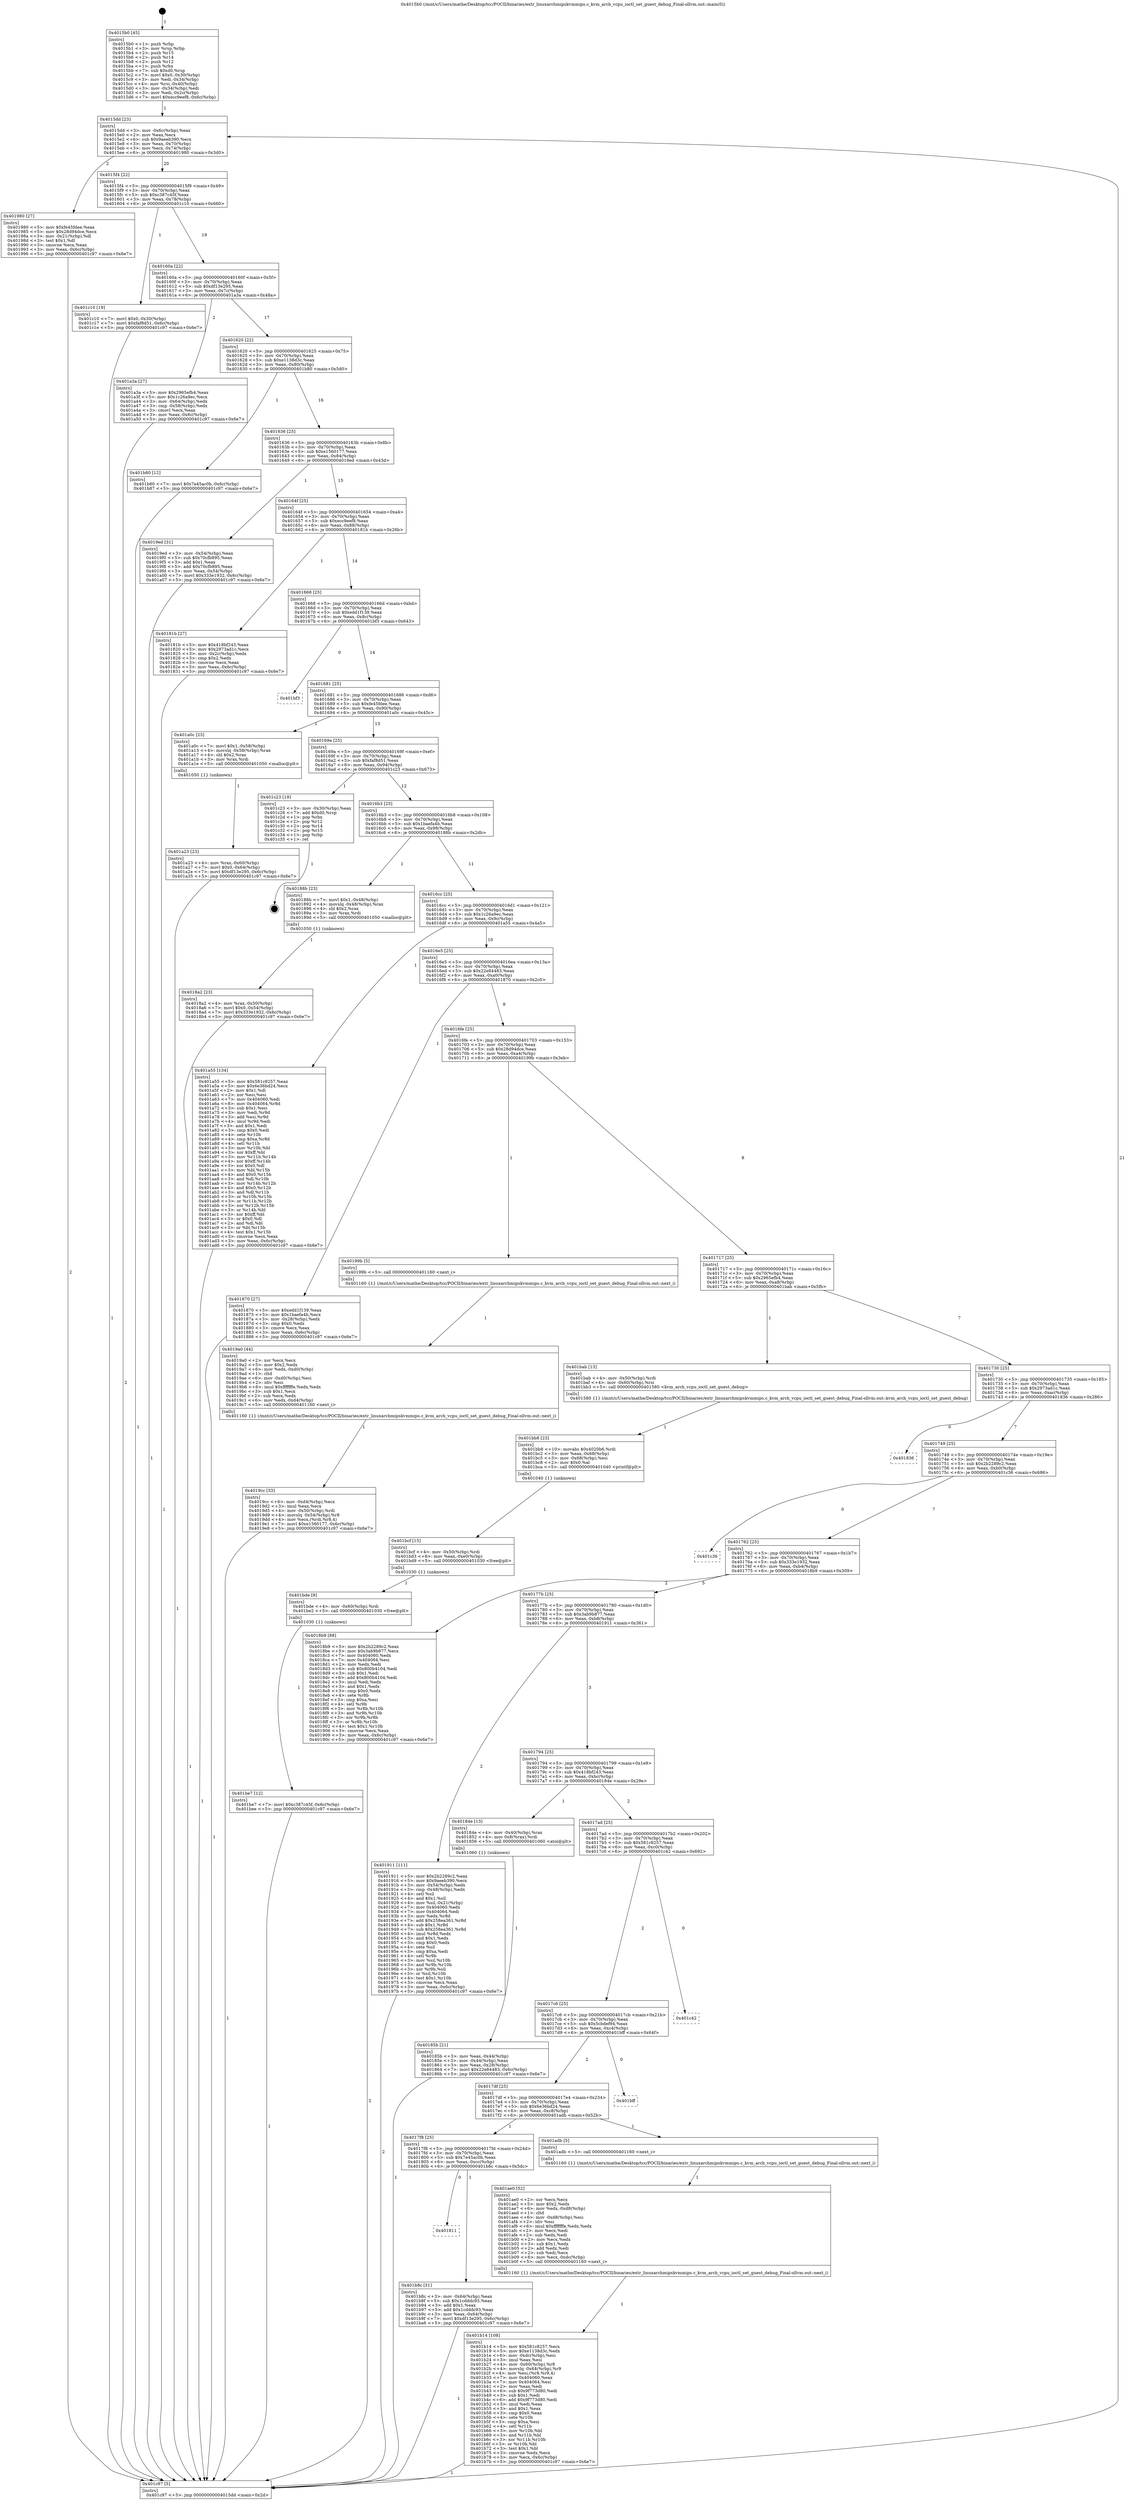 digraph "0x4015b0" {
  label = "0x4015b0 (/mnt/c/Users/mathe/Desktop/tcc/POCII/binaries/extr_linuxarchmipskvmmips.c_kvm_arch_vcpu_ioctl_set_guest_debug_Final-ollvm.out::main(0))"
  labelloc = "t"
  node[shape=record]

  Entry [label="",width=0.3,height=0.3,shape=circle,fillcolor=black,style=filled]
  "0x4015dd" [label="{
     0x4015dd [23]\l
     | [instrs]\l
     &nbsp;&nbsp;0x4015dd \<+3\>: mov -0x6c(%rbp),%eax\l
     &nbsp;&nbsp;0x4015e0 \<+2\>: mov %eax,%ecx\l
     &nbsp;&nbsp;0x4015e2 \<+6\>: sub $0x9aeeb390,%ecx\l
     &nbsp;&nbsp;0x4015e8 \<+3\>: mov %eax,-0x70(%rbp)\l
     &nbsp;&nbsp;0x4015eb \<+3\>: mov %ecx,-0x74(%rbp)\l
     &nbsp;&nbsp;0x4015ee \<+6\>: je 0000000000401980 \<main+0x3d0\>\l
  }"]
  "0x401980" [label="{
     0x401980 [27]\l
     | [instrs]\l
     &nbsp;&nbsp;0x401980 \<+5\>: mov $0xfe45fdee,%eax\l
     &nbsp;&nbsp;0x401985 \<+5\>: mov $0x28d94dce,%ecx\l
     &nbsp;&nbsp;0x40198a \<+3\>: mov -0x21(%rbp),%dl\l
     &nbsp;&nbsp;0x40198d \<+3\>: test $0x1,%dl\l
     &nbsp;&nbsp;0x401990 \<+3\>: cmovne %ecx,%eax\l
     &nbsp;&nbsp;0x401993 \<+3\>: mov %eax,-0x6c(%rbp)\l
     &nbsp;&nbsp;0x401996 \<+5\>: jmp 0000000000401c97 \<main+0x6e7\>\l
  }"]
  "0x4015f4" [label="{
     0x4015f4 [22]\l
     | [instrs]\l
     &nbsp;&nbsp;0x4015f4 \<+5\>: jmp 00000000004015f9 \<main+0x49\>\l
     &nbsp;&nbsp;0x4015f9 \<+3\>: mov -0x70(%rbp),%eax\l
     &nbsp;&nbsp;0x4015fc \<+5\>: sub $0xc387c45f,%eax\l
     &nbsp;&nbsp;0x401601 \<+3\>: mov %eax,-0x78(%rbp)\l
     &nbsp;&nbsp;0x401604 \<+6\>: je 0000000000401c10 \<main+0x660\>\l
  }"]
  Exit [label="",width=0.3,height=0.3,shape=circle,fillcolor=black,style=filled,peripheries=2]
  "0x401c10" [label="{
     0x401c10 [19]\l
     | [instrs]\l
     &nbsp;&nbsp;0x401c10 \<+7\>: movl $0x0,-0x30(%rbp)\l
     &nbsp;&nbsp;0x401c17 \<+7\>: movl $0xfaf8d51,-0x6c(%rbp)\l
     &nbsp;&nbsp;0x401c1e \<+5\>: jmp 0000000000401c97 \<main+0x6e7\>\l
  }"]
  "0x40160a" [label="{
     0x40160a [22]\l
     | [instrs]\l
     &nbsp;&nbsp;0x40160a \<+5\>: jmp 000000000040160f \<main+0x5f\>\l
     &nbsp;&nbsp;0x40160f \<+3\>: mov -0x70(%rbp),%eax\l
     &nbsp;&nbsp;0x401612 \<+5\>: sub $0xdf13e295,%eax\l
     &nbsp;&nbsp;0x401617 \<+3\>: mov %eax,-0x7c(%rbp)\l
     &nbsp;&nbsp;0x40161a \<+6\>: je 0000000000401a3a \<main+0x48a\>\l
  }"]
  "0x401be7" [label="{
     0x401be7 [12]\l
     | [instrs]\l
     &nbsp;&nbsp;0x401be7 \<+7\>: movl $0xc387c45f,-0x6c(%rbp)\l
     &nbsp;&nbsp;0x401bee \<+5\>: jmp 0000000000401c97 \<main+0x6e7\>\l
  }"]
  "0x401a3a" [label="{
     0x401a3a [27]\l
     | [instrs]\l
     &nbsp;&nbsp;0x401a3a \<+5\>: mov $0x2965efb4,%eax\l
     &nbsp;&nbsp;0x401a3f \<+5\>: mov $0x1c26a9ec,%ecx\l
     &nbsp;&nbsp;0x401a44 \<+3\>: mov -0x64(%rbp),%edx\l
     &nbsp;&nbsp;0x401a47 \<+3\>: cmp -0x58(%rbp),%edx\l
     &nbsp;&nbsp;0x401a4a \<+3\>: cmovl %ecx,%eax\l
     &nbsp;&nbsp;0x401a4d \<+3\>: mov %eax,-0x6c(%rbp)\l
     &nbsp;&nbsp;0x401a50 \<+5\>: jmp 0000000000401c97 \<main+0x6e7\>\l
  }"]
  "0x401620" [label="{
     0x401620 [22]\l
     | [instrs]\l
     &nbsp;&nbsp;0x401620 \<+5\>: jmp 0000000000401625 \<main+0x75\>\l
     &nbsp;&nbsp;0x401625 \<+3\>: mov -0x70(%rbp),%eax\l
     &nbsp;&nbsp;0x401628 \<+5\>: sub $0xe1138d3c,%eax\l
     &nbsp;&nbsp;0x40162d \<+3\>: mov %eax,-0x80(%rbp)\l
     &nbsp;&nbsp;0x401630 \<+6\>: je 0000000000401b80 \<main+0x5d0\>\l
  }"]
  "0x401bde" [label="{
     0x401bde [9]\l
     | [instrs]\l
     &nbsp;&nbsp;0x401bde \<+4\>: mov -0x60(%rbp),%rdi\l
     &nbsp;&nbsp;0x401be2 \<+5\>: call 0000000000401030 \<free@plt\>\l
     | [calls]\l
     &nbsp;&nbsp;0x401030 \{1\} (unknown)\l
  }"]
  "0x401b80" [label="{
     0x401b80 [12]\l
     | [instrs]\l
     &nbsp;&nbsp;0x401b80 \<+7\>: movl $0x7e45ac0b,-0x6c(%rbp)\l
     &nbsp;&nbsp;0x401b87 \<+5\>: jmp 0000000000401c97 \<main+0x6e7\>\l
  }"]
  "0x401636" [label="{
     0x401636 [25]\l
     | [instrs]\l
     &nbsp;&nbsp;0x401636 \<+5\>: jmp 000000000040163b \<main+0x8b\>\l
     &nbsp;&nbsp;0x40163b \<+3\>: mov -0x70(%rbp),%eax\l
     &nbsp;&nbsp;0x40163e \<+5\>: sub $0xe1560177,%eax\l
     &nbsp;&nbsp;0x401643 \<+6\>: mov %eax,-0x84(%rbp)\l
     &nbsp;&nbsp;0x401649 \<+6\>: je 00000000004019ed \<main+0x43d\>\l
  }"]
  "0x401bcf" [label="{
     0x401bcf [15]\l
     | [instrs]\l
     &nbsp;&nbsp;0x401bcf \<+4\>: mov -0x50(%rbp),%rdi\l
     &nbsp;&nbsp;0x401bd3 \<+6\>: mov %eax,-0xe0(%rbp)\l
     &nbsp;&nbsp;0x401bd9 \<+5\>: call 0000000000401030 \<free@plt\>\l
     | [calls]\l
     &nbsp;&nbsp;0x401030 \{1\} (unknown)\l
  }"]
  "0x4019ed" [label="{
     0x4019ed [31]\l
     | [instrs]\l
     &nbsp;&nbsp;0x4019ed \<+3\>: mov -0x54(%rbp),%eax\l
     &nbsp;&nbsp;0x4019f0 \<+5\>: sub $0x70cfb895,%eax\l
     &nbsp;&nbsp;0x4019f5 \<+3\>: add $0x1,%eax\l
     &nbsp;&nbsp;0x4019f8 \<+5\>: add $0x70cfb895,%eax\l
     &nbsp;&nbsp;0x4019fd \<+3\>: mov %eax,-0x54(%rbp)\l
     &nbsp;&nbsp;0x401a00 \<+7\>: movl $0x333e1932,-0x6c(%rbp)\l
     &nbsp;&nbsp;0x401a07 \<+5\>: jmp 0000000000401c97 \<main+0x6e7\>\l
  }"]
  "0x40164f" [label="{
     0x40164f [25]\l
     | [instrs]\l
     &nbsp;&nbsp;0x40164f \<+5\>: jmp 0000000000401654 \<main+0xa4\>\l
     &nbsp;&nbsp;0x401654 \<+3\>: mov -0x70(%rbp),%eax\l
     &nbsp;&nbsp;0x401657 \<+5\>: sub $0xecc9eef8,%eax\l
     &nbsp;&nbsp;0x40165c \<+6\>: mov %eax,-0x88(%rbp)\l
     &nbsp;&nbsp;0x401662 \<+6\>: je 000000000040181b \<main+0x26b\>\l
  }"]
  "0x401bb8" [label="{
     0x401bb8 [23]\l
     | [instrs]\l
     &nbsp;&nbsp;0x401bb8 \<+10\>: movabs $0x4020b6,%rdi\l
     &nbsp;&nbsp;0x401bc2 \<+3\>: mov %eax,-0x68(%rbp)\l
     &nbsp;&nbsp;0x401bc5 \<+3\>: mov -0x68(%rbp),%esi\l
     &nbsp;&nbsp;0x401bc8 \<+2\>: mov $0x0,%al\l
     &nbsp;&nbsp;0x401bca \<+5\>: call 0000000000401040 \<printf@plt\>\l
     | [calls]\l
     &nbsp;&nbsp;0x401040 \{1\} (unknown)\l
  }"]
  "0x40181b" [label="{
     0x40181b [27]\l
     | [instrs]\l
     &nbsp;&nbsp;0x40181b \<+5\>: mov $0x418bf243,%eax\l
     &nbsp;&nbsp;0x401820 \<+5\>: mov $0x2973ad1c,%ecx\l
     &nbsp;&nbsp;0x401825 \<+3\>: mov -0x2c(%rbp),%edx\l
     &nbsp;&nbsp;0x401828 \<+3\>: cmp $0x2,%edx\l
     &nbsp;&nbsp;0x40182b \<+3\>: cmovne %ecx,%eax\l
     &nbsp;&nbsp;0x40182e \<+3\>: mov %eax,-0x6c(%rbp)\l
     &nbsp;&nbsp;0x401831 \<+5\>: jmp 0000000000401c97 \<main+0x6e7\>\l
  }"]
  "0x401668" [label="{
     0x401668 [25]\l
     | [instrs]\l
     &nbsp;&nbsp;0x401668 \<+5\>: jmp 000000000040166d \<main+0xbd\>\l
     &nbsp;&nbsp;0x40166d \<+3\>: mov -0x70(%rbp),%eax\l
     &nbsp;&nbsp;0x401670 \<+5\>: sub $0xedd1f139,%eax\l
     &nbsp;&nbsp;0x401675 \<+6\>: mov %eax,-0x8c(%rbp)\l
     &nbsp;&nbsp;0x40167b \<+6\>: je 0000000000401bf3 \<main+0x643\>\l
  }"]
  "0x401c97" [label="{
     0x401c97 [5]\l
     | [instrs]\l
     &nbsp;&nbsp;0x401c97 \<+5\>: jmp 00000000004015dd \<main+0x2d\>\l
  }"]
  "0x4015b0" [label="{
     0x4015b0 [45]\l
     | [instrs]\l
     &nbsp;&nbsp;0x4015b0 \<+1\>: push %rbp\l
     &nbsp;&nbsp;0x4015b1 \<+3\>: mov %rsp,%rbp\l
     &nbsp;&nbsp;0x4015b4 \<+2\>: push %r15\l
     &nbsp;&nbsp;0x4015b6 \<+2\>: push %r14\l
     &nbsp;&nbsp;0x4015b8 \<+2\>: push %r12\l
     &nbsp;&nbsp;0x4015ba \<+1\>: push %rbx\l
     &nbsp;&nbsp;0x4015bb \<+7\>: sub $0xd0,%rsp\l
     &nbsp;&nbsp;0x4015c2 \<+7\>: movl $0x0,-0x30(%rbp)\l
     &nbsp;&nbsp;0x4015c9 \<+3\>: mov %edi,-0x34(%rbp)\l
     &nbsp;&nbsp;0x4015cc \<+4\>: mov %rsi,-0x40(%rbp)\l
     &nbsp;&nbsp;0x4015d0 \<+3\>: mov -0x34(%rbp),%edi\l
     &nbsp;&nbsp;0x4015d3 \<+3\>: mov %edi,-0x2c(%rbp)\l
     &nbsp;&nbsp;0x4015d6 \<+7\>: movl $0xecc9eef8,-0x6c(%rbp)\l
  }"]
  "0x401811" [label="{
     0x401811\l
  }", style=dashed]
  "0x401bf3" [label="{
     0x401bf3\l
  }", style=dashed]
  "0x401681" [label="{
     0x401681 [25]\l
     | [instrs]\l
     &nbsp;&nbsp;0x401681 \<+5\>: jmp 0000000000401686 \<main+0xd6\>\l
     &nbsp;&nbsp;0x401686 \<+3\>: mov -0x70(%rbp),%eax\l
     &nbsp;&nbsp;0x401689 \<+5\>: sub $0xfe45fdee,%eax\l
     &nbsp;&nbsp;0x40168e \<+6\>: mov %eax,-0x90(%rbp)\l
     &nbsp;&nbsp;0x401694 \<+6\>: je 0000000000401a0c \<main+0x45c\>\l
  }"]
  "0x401b8c" [label="{
     0x401b8c [31]\l
     | [instrs]\l
     &nbsp;&nbsp;0x401b8c \<+3\>: mov -0x64(%rbp),%eax\l
     &nbsp;&nbsp;0x401b8f \<+5\>: sub $0x1cdddc93,%eax\l
     &nbsp;&nbsp;0x401b94 \<+3\>: add $0x1,%eax\l
     &nbsp;&nbsp;0x401b97 \<+5\>: add $0x1cdddc93,%eax\l
     &nbsp;&nbsp;0x401b9c \<+3\>: mov %eax,-0x64(%rbp)\l
     &nbsp;&nbsp;0x401b9f \<+7\>: movl $0xdf13e295,-0x6c(%rbp)\l
     &nbsp;&nbsp;0x401ba6 \<+5\>: jmp 0000000000401c97 \<main+0x6e7\>\l
  }"]
  "0x401a0c" [label="{
     0x401a0c [23]\l
     | [instrs]\l
     &nbsp;&nbsp;0x401a0c \<+7\>: movl $0x1,-0x58(%rbp)\l
     &nbsp;&nbsp;0x401a13 \<+4\>: movslq -0x58(%rbp),%rax\l
     &nbsp;&nbsp;0x401a17 \<+4\>: shl $0x2,%rax\l
     &nbsp;&nbsp;0x401a1b \<+3\>: mov %rax,%rdi\l
     &nbsp;&nbsp;0x401a1e \<+5\>: call 0000000000401050 \<malloc@plt\>\l
     | [calls]\l
     &nbsp;&nbsp;0x401050 \{1\} (unknown)\l
  }"]
  "0x40169a" [label="{
     0x40169a [25]\l
     | [instrs]\l
     &nbsp;&nbsp;0x40169a \<+5\>: jmp 000000000040169f \<main+0xef\>\l
     &nbsp;&nbsp;0x40169f \<+3\>: mov -0x70(%rbp),%eax\l
     &nbsp;&nbsp;0x4016a2 \<+5\>: sub $0xfaf8d51,%eax\l
     &nbsp;&nbsp;0x4016a7 \<+6\>: mov %eax,-0x94(%rbp)\l
     &nbsp;&nbsp;0x4016ad \<+6\>: je 0000000000401c23 \<main+0x673\>\l
  }"]
  "0x401b14" [label="{
     0x401b14 [108]\l
     | [instrs]\l
     &nbsp;&nbsp;0x401b14 \<+5\>: mov $0x581c8257,%ecx\l
     &nbsp;&nbsp;0x401b19 \<+5\>: mov $0xe1138d3c,%edx\l
     &nbsp;&nbsp;0x401b1e \<+6\>: mov -0xdc(%rbp),%esi\l
     &nbsp;&nbsp;0x401b24 \<+3\>: imul %eax,%esi\l
     &nbsp;&nbsp;0x401b27 \<+4\>: mov -0x60(%rbp),%r8\l
     &nbsp;&nbsp;0x401b2b \<+4\>: movslq -0x64(%rbp),%r9\l
     &nbsp;&nbsp;0x401b2f \<+4\>: mov %esi,(%r8,%r9,4)\l
     &nbsp;&nbsp;0x401b33 \<+7\>: mov 0x404060,%eax\l
     &nbsp;&nbsp;0x401b3a \<+7\>: mov 0x404064,%esi\l
     &nbsp;&nbsp;0x401b41 \<+2\>: mov %eax,%edi\l
     &nbsp;&nbsp;0x401b43 \<+6\>: sub $0x9f773d80,%edi\l
     &nbsp;&nbsp;0x401b49 \<+3\>: sub $0x1,%edi\l
     &nbsp;&nbsp;0x401b4c \<+6\>: add $0x9f773d80,%edi\l
     &nbsp;&nbsp;0x401b52 \<+3\>: imul %edi,%eax\l
     &nbsp;&nbsp;0x401b55 \<+3\>: and $0x1,%eax\l
     &nbsp;&nbsp;0x401b58 \<+3\>: cmp $0x0,%eax\l
     &nbsp;&nbsp;0x401b5b \<+4\>: sete %r10b\l
     &nbsp;&nbsp;0x401b5f \<+3\>: cmp $0xa,%esi\l
     &nbsp;&nbsp;0x401b62 \<+4\>: setl %r11b\l
     &nbsp;&nbsp;0x401b66 \<+3\>: mov %r10b,%bl\l
     &nbsp;&nbsp;0x401b69 \<+3\>: and %r11b,%bl\l
     &nbsp;&nbsp;0x401b6c \<+3\>: xor %r11b,%r10b\l
     &nbsp;&nbsp;0x401b6f \<+3\>: or %r10b,%bl\l
     &nbsp;&nbsp;0x401b72 \<+3\>: test $0x1,%bl\l
     &nbsp;&nbsp;0x401b75 \<+3\>: cmovne %edx,%ecx\l
     &nbsp;&nbsp;0x401b78 \<+3\>: mov %ecx,-0x6c(%rbp)\l
     &nbsp;&nbsp;0x401b7b \<+5\>: jmp 0000000000401c97 \<main+0x6e7\>\l
  }"]
  "0x401c23" [label="{
     0x401c23 [19]\l
     | [instrs]\l
     &nbsp;&nbsp;0x401c23 \<+3\>: mov -0x30(%rbp),%eax\l
     &nbsp;&nbsp;0x401c26 \<+7\>: add $0xd0,%rsp\l
     &nbsp;&nbsp;0x401c2d \<+1\>: pop %rbx\l
     &nbsp;&nbsp;0x401c2e \<+2\>: pop %r12\l
     &nbsp;&nbsp;0x401c30 \<+2\>: pop %r14\l
     &nbsp;&nbsp;0x401c32 \<+2\>: pop %r15\l
     &nbsp;&nbsp;0x401c34 \<+1\>: pop %rbp\l
     &nbsp;&nbsp;0x401c35 \<+1\>: ret\l
  }"]
  "0x4016b3" [label="{
     0x4016b3 [25]\l
     | [instrs]\l
     &nbsp;&nbsp;0x4016b3 \<+5\>: jmp 00000000004016b8 \<main+0x108\>\l
     &nbsp;&nbsp;0x4016b8 \<+3\>: mov -0x70(%rbp),%eax\l
     &nbsp;&nbsp;0x4016bb \<+5\>: sub $0x1baefa4b,%eax\l
     &nbsp;&nbsp;0x4016c0 \<+6\>: mov %eax,-0x98(%rbp)\l
     &nbsp;&nbsp;0x4016c6 \<+6\>: je 000000000040188b \<main+0x2db\>\l
  }"]
  "0x401ae0" [label="{
     0x401ae0 [52]\l
     | [instrs]\l
     &nbsp;&nbsp;0x401ae0 \<+2\>: xor %ecx,%ecx\l
     &nbsp;&nbsp;0x401ae2 \<+5\>: mov $0x2,%edx\l
     &nbsp;&nbsp;0x401ae7 \<+6\>: mov %edx,-0xd8(%rbp)\l
     &nbsp;&nbsp;0x401aed \<+1\>: cltd\l
     &nbsp;&nbsp;0x401aee \<+6\>: mov -0xd8(%rbp),%esi\l
     &nbsp;&nbsp;0x401af4 \<+2\>: idiv %esi\l
     &nbsp;&nbsp;0x401af6 \<+6\>: imul $0xfffffffe,%edx,%edx\l
     &nbsp;&nbsp;0x401afc \<+2\>: mov %ecx,%edi\l
     &nbsp;&nbsp;0x401afe \<+2\>: sub %edx,%edi\l
     &nbsp;&nbsp;0x401b00 \<+2\>: mov %ecx,%edx\l
     &nbsp;&nbsp;0x401b02 \<+3\>: sub $0x1,%edx\l
     &nbsp;&nbsp;0x401b05 \<+2\>: add %edx,%edi\l
     &nbsp;&nbsp;0x401b07 \<+2\>: sub %edi,%ecx\l
     &nbsp;&nbsp;0x401b09 \<+6\>: mov %ecx,-0xdc(%rbp)\l
     &nbsp;&nbsp;0x401b0f \<+5\>: call 0000000000401160 \<next_i\>\l
     | [calls]\l
     &nbsp;&nbsp;0x401160 \{1\} (/mnt/c/Users/mathe/Desktop/tcc/POCII/binaries/extr_linuxarchmipskvmmips.c_kvm_arch_vcpu_ioctl_set_guest_debug_Final-ollvm.out::next_i)\l
  }"]
  "0x40188b" [label="{
     0x40188b [23]\l
     | [instrs]\l
     &nbsp;&nbsp;0x40188b \<+7\>: movl $0x1,-0x48(%rbp)\l
     &nbsp;&nbsp;0x401892 \<+4\>: movslq -0x48(%rbp),%rax\l
     &nbsp;&nbsp;0x401896 \<+4\>: shl $0x2,%rax\l
     &nbsp;&nbsp;0x40189a \<+3\>: mov %rax,%rdi\l
     &nbsp;&nbsp;0x40189d \<+5\>: call 0000000000401050 \<malloc@plt\>\l
     | [calls]\l
     &nbsp;&nbsp;0x401050 \{1\} (unknown)\l
  }"]
  "0x4016cc" [label="{
     0x4016cc [25]\l
     | [instrs]\l
     &nbsp;&nbsp;0x4016cc \<+5\>: jmp 00000000004016d1 \<main+0x121\>\l
     &nbsp;&nbsp;0x4016d1 \<+3\>: mov -0x70(%rbp),%eax\l
     &nbsp;&nbsp;0x4016d4 \<+5\>: sub $0x1c26a9ec,%eax\l
     &nbsp;&nbsp;0x4016d9 \<+6\>: mov %eax,-0x9c(%rbp)\l
     &nbsp;&nbsp;0x4016df \<+6\>: je 0000000000401a55 \<main+0x4a5\>\l
  }"]
  "0x4017f8" [label="{
     0x4017f8 [25]\l
     | [instrs]\l
     &nbsp;&nbsp;0x4017f8 \<+5\>: jmp 00000000004017fd \<main+0x24d\>\l
     &nbsp;&nbsp;0x4017fd \<+3\>: mov -0x70(%rbp),%eax\l
     &nbsp;&nbsp;0x401800 \<+5\>: sub $0x7e45ac0b,%eax\l
     &nbsp;&nbsp;0x401805 \<+6\>: mov %eax,-0xcc(%rbp)\l
     &nbsp;&nbsp;0x40180b \<+6\>: je 0000000000401b8c \<main+0x5dc\>\l
  }"]
  "0x401a55" [label="{
     0x401a55 [134]\l
     | [instrs]\l
     &nbsp;&nbsp;0x401a55 \<+5\>: mov $0x581c8257,%eax\l
     &nbsp;&nbsp;0x401a5a \<+5\>: mov $0x6e36bd24,%ecx\l
     &nbsp;&nbsp;0x401a5f \<+2\>: mov $0x1,%dl\l
     &nbsp;&nbsp;0x401a61 \<+2\>: xor %esi,%esi\l
     &nbsp;&nbsp;0x401a63 \<+7\>: mov 0x404060,%edi\l
     &nbsp;&nbsp;0x401a6a \<+8\>: mov 0x404064,%r8d\l
     &nbsp;&nbsp;0x401a72 \<+3\>: sub $0x1,%esi\l
     &nbsp;&nbsp;0x401a75 \<+3\>: mov %edi,%r9d\l
     &nbsp;&nbsp;0x401a78 \<+3\>: add %esi,%r9d\l
     &nbsp;&nbsp;0x401a7b \<+4\>: imul %r9d,%edi\l
     &nbsp;&nbsp;0x401a7f \<+3\>: and $0x1,%edi\l
     &nbsp;&nbsp;0x401a82 \<+3\>: cmp $0x0,%edi\l
     &nbsp;&nbsp;0x401a85 \<+4\>: sete %r10b\l
     &nbsp;&nbsp;0x401a89 \<+4\>: cmp $0xa,%r8d\l
     &nbsp;&nbsp;0x401a8d \<+4\>: setl %r11b\l
     &nbsp;&nbsp;0x401a91 \<+3\>: mov %r10b,%bl\l
     &nbsp;&nbsp;0x401a94 \<+3\>: xor $0xff,%bl\l
     &nbsp;&nbsp;0x401a97 \<+3\>: mov %r11b,%r14b\l
     &nbsp;&nbsp;0x401a9a \<+4\>: xor $0xff,%r14b\l
     &nbsp;&nbsp;0x401a9e \<+3\>: xor $0x0,%dl\l
     &nbsp;&nbsp;0x401aa1 \<+3\>: mov %bl,%r15b\l
     &nbsp;&nbsp;0x401aa4 \<+4\>: and $0x0,%r15b\l
     &nbsp;&nbsp;0x401aa8 \<+3\>: and %dl,%r10b\l
     &nbsp;&nbsp;0x401aab \<+3\>: mov %r14b,%r12b\l
     &nbsp;&nbsp;0x401aae \<+4\>: and $0x0,%r12b\l
     &nbsp;&nbsp;0x401ab2 \<+3\>: and %dl,%r11b\l
     &nbsp;&nbsp;0x401ab5 \<+3\>: or %r10b,%r15b\l
     &nbsp;&nbsp;0x401ab8 \<+3\>: or %r11b,%r12b\l
     &nbsp;&nbsp;0x401abb \<+3\>: xor %r12b,%r15b\l
     &nbsp;&nbsp;0x401abe \<+3\>: or %r14b,%bl\l
     &nbsp;&nbsp;0x401ac1 \<+3\>: xor $0xff,%bl\l
     &nbsp;&nbsp;0x401ac4 \<+3\>: or $0x0,%dl\l
     &nbsp;&nbsp;0x401ac7 \<+2\>: and %dl,%bl\l
     &nbsp;&nbsp;0x401ac9 \<+3\>: or %bl,%r15b\l
     &nbsp;&nbsp;0x401acc \<+4\>: test $0x1,%r15b\l
     &nbsp;&nbsp;0x401ad0 \<+3\>: cmovne %ecx,%eax\l
     &nbsp;&nbsp;0x401ad3 \<+3\>: mov %eax,-0x6c(%rbp)\l
     &nbsp;&nbsp;0x401ad6 \<+5\>: jmp 0000000000401c97 \<main+0x6e7\>\l
  }"]
  "0x4016e5" [label="{
     0x4016e5 [25]\l
     | [instrs]\l
     &nbsp;&nbsp;0x4016e5 \<+5\>: jmp 00000000004016ea \<main+0x13a\>\l
     &nbsp;&nbsp;0x4016ea \<+3\>: mov -0x70(%rbp),%eax\l
     &nbsp;&nbsp;0x4016ed \<+5\>: sub $0x22e84483,%eax\l
     &nbsp;&nbsp;0x4016f2 \<+6\>: mov %eax,-0xa0(%rbp)\l
     &nbsp;&nbsp;0x4016f8 \<+6\>: je 0000000000401870 \<main+0x2c0\>\l
  }"]
  "0x401adb" [label="{
     0x401adb [5]\l
     | [instrs]\l
     &nbsp;&nbsp;0x401adb \<+5\>: call 0000000000401160 \<next_i\>\l
     | [calls]\l
     &nbsp;&nbsp;0x401160 \{1\} (/mnt/c/Users/mathe/Desktop/tcc/POCII/binaries/extr_linuxarchmipskvmmips.c_kvm_arch_vcpu_ioctl_set_guest_debug_Final-ollvm.out::next_i)\l
  }"]
  "0x401870" [label="{
     0x401870 [27]\l
     | [instrs]\l
     &nbsp;&nbsp;0x401870 \<+5\>: mov $0xedd1f139,%eax\l
     &nbsp;&nbsp;0x401875 \<+5\>: mov $0x1baefa4b,%ecx\l
     &nbsp;&nbsp;0x40187a \<+3\>: mov -0x28(%rbp),%edx\l
     &nbsp;&nbsp;0x40187d \<+3\>: cmp $0x0,%edx\l
     &nbsp;&nbsp;0x401880 \<+3\>: cmove %ecx,%eax\l
     &nbsp;&nbsp;0x401883 \<+3\>: mov %eax,-0x6c(%rbp)\l
     &nbsp;&nbsp;0x401886 \<+5\>: jmp 0000000000401c97 \<main+0x6e7\>\l
  }"]
  "0x4016fe" [label="{
     0x4016fe [25]\l
     | [instrs]\l
     &nbsp;&nbsp;0x4016fe \<+5\>: jmp 0000000000401703 \<main+0x153\>\l
     &nbsp;&nbsp;0x401703 \<+3\>: mov -0x70(%rbp),%eax\l
     &nbsp;&nbsp;0x401706 \<+5\>: sub $0x28d94dce,%eax\l
     &nbsp;&nbsp;0x40170b \<+6\>: mov %eax,-0xa4(%rbp)\l
     &nbsp;&nbsp;0x401711 \<+6\>: je 000000000040199b \<main+0x3eb\>\l
  }"]
  "0x4017df" [label="{
     0x4017df [25]\l
     | [instrs]\l
     &nbsp;&nbsp;0x4017df \<+5\>: jmp 00000000004017e4 \<main+0x234\>\l
     &nbsp;&nbsp;0x4017e4 \<+3\>: mov -0x70(%rbp),%eax\l
     &nbsp;&nbsp;0x4017e7 \<+5\>: sub $0x6e36bd24,%eax\l
     &nbsp;&nbsp;0x4017ec \<+6\>: mov %eax,-0xc8(%rbp)\l
     &nbsp;&nbsp;0x4017f2 \<+6\>: je 0000000000401adb \<main+0x52b\>\l
  }"]
  "0x40199b" [label="{
     0x40199b [5]\l
     | [instrs]\l
     &nbsp;&nbsp;0x40199b \<+5\>: call 0000000000401160 \<next_i\>\l
     | [calls]\l
     &nbsp;&nbsp;0x401160 \{1\} (/mnt/c/Users/mathe/Desktop/tcc/POCII/binaries/extr_linuxarchmipskvmmips.c_kvm_arch_vcpu_ioctl_set_guest_debug_Final-ollvm.out::next_i)\l
  }"]
  "0x401717" [label="{
     0x401717 [25]\l
     | [instrs]\l
     &nbsp;&nbsp;0x401717 \<+5\>: jmp 000000000040171c \<main+0x16c\>\l
     &nbsp;&nbsp;0x40171c \<+3\>: mov -0x70(%rbp),%eax\l
     &nbsp;&nbsp;0x40171f \<+5\>: sub $0x2965efb4,%eax\l
     &nbsp;&nbsp;0x401724 \<+6\>: mov %eax,-0xa8(%rbp)\l
     &nbsp;&nbsp;0x40172a \<+6\>: je 0000000000401bab \<main+0x5fb\>\l
  }"]
  "0x401bff" [label="{
     0x401bff\l
  }", style=dashed]
  "0x401bab" [label="{
     0x401bab [13]\l
     | [instrs]\l
     &nbsp;&nbsp;0x401bab \<+4\>: mov -0x50(%rbp),%rdi\l
     &nbsp;&nbsp;0x401baf \<+4\>: mov -0x60(%rbp),%rsi\l
     &nbsp;&nbsp;0x401bb3 \<+5\>: call 0000000000401580 \<kvm_arch_vcpu_ioctl_set_guest_debug\>\l
     | [calls]\l
     &nbsp;&nbsp;0x401580 \{1\} (/mnt/c/Users/mathe/Desktop/tcc/POCII/binaries/extr_linuxarchmipskvmmips.c_kvm_arch_vcpu_ioctl_set_guest_debug_Final-ollvm.out::kvm_arch_vcpu_ioctl_set_guest_debug)\l
  }"]
  "0x401730" [label="{
     0x401730 [25]\l
     | [instrs]\l
     &nbsp;&nbsp;0x401730 \<+5\>: jmp 0000000000401735 \<main+0x185\>\l
     &nbsp;&nbsp;0x401735 \<+3\>: mov -0x70(%rbp),%eax\l
     &nbsp;&nbsp;0x401738 \<+5\>: sub $0x2973ad1c,%eax\l
     &nbsp;&nbsp;0x40173d \<+6\>: mov %eax,-0xac(%rbp)\l
     &nbsp;&nbsp;0x401743 \<+6\>: je 0000000000401836 \<main+0x286\>\l
  }"]
  "0x4017c6" [label="{
     0x4017c6 [25]\l
     | [instrs]\l
     &nbsp;&nbsp;0x4017c6 \<+5\>: jmp 00000000004017cb \<main+0x21b\>\l
     &nbsp;&nbsp;0x4017cb \<+3\>: mov -0x70(%rbp),%eax\l
     &nbsp;&nbsp;0x4017ce \<+5\>: sub $0x5cbdef94,%eax\l
     &nbsp;&nbsp;0x4017d3 \<+6\>: mov %eax,-0xc4(%rbp)\l
     &nbsp;&nbsp;0x4017d9 \<+6\>: je 0000000000401bff \<main+0x64f\>\l
  }"]
  "0x401836" [label="{
     0x401836\l
  }", style=dashed]
  "0x401749" [label="{
     0x401749 [25]\l
     | [instrs]\l
     &nbsp;&nbsp;0x401749 \<+5\>: jmp 000000000040174e \<main+0x19e\>\l
     &nbsp;&nbsp;0x40174e \<+3\>: mov -0x70(%rbp),%eax\l
     &nbsp;&nbsp;0x401751 \<+5\>: sub $0x2b2289c2,%eax\l
     &nbsp;&nbsp;0x401756 \<+6\>: mov %eax,-0xb0(%rbp)\l
     &nbsp;&nbsp;0x40175c \<+6\>: je 0000000000401c36 \<main+0x686\>\l
  }"]
  "0x401c42" [label="{
     0x401c42\l
  }", style=dashed]
  "0x401c36" [label="{
     0x401c36\l
  }", style=dashed]
  "0x401762" [label="{
     0x401762 [25]\l
     | [instrs]\l
     &nbsp;&nbsp;0x401762 \<+5\>: jmp 0000000000401767 \<main+0x1b7\>\l
     &nbsp;&nbsp;0x401767 \<+3\>: mov -0x70(%rbp),%eax\l
     &nbsp;&nbsp;0x40176a \<+5\>: sub $0x333e1932,%eax\l
     &nbsp;&nbsp;0x40176f \<+6\>: mov %eax,-0xb4(%rbp)\l
     &nbsp;&nbsp;0x401775 \<+6\>: je 00000000004018b9 \<main+0x309\>\l
  }"]
  "0x401a23" [label="{
     0x401a23 [23]\l
     | [instrs]\l
     &nbsp;&nbsp;0x401a23 \<+4\>: mov %rax,-0x60(%rbp)\l
     &nbsp;&nbsp;0x401a27 \<+7\>: movl $0x0,-0x64(%rbp)\l
     &nbsp;&nbsp;0x401a2e \<+7\>: movl $0xdf13e295,-0x6c(%rbp)\l
     &nbsp;&nbsp;0x401a35 \<+5\>: jmp 0000000000401c97 \<main+0x6e7\>\l
  }"]
  "0x4018b9" [label="{
     0x4018b9 [88]\l
     | [instrs]\l
     &nbsp;&nbsp;0x4018b9 \<+5\>: mov $0x2b2289c2,%eax\l
     &nbsp;&nbsp;0x4018be \<+5\>: mov $0x3ab9b877,%ecx\l
     &nbsp;&nbsp;0x4018c3 \<+7\>: mov 0x404060,%edx\l
     &nbsp;&nbsp;0x4018ca \<+7\>: mov 0x404064,%esi\l
     &nbsp;&nbsp;0x4018d1 \<+2\>: mov %edx,%edi\l
     &nbsp;&nbsp;0x4018d3 \<+6\>: sub $0x800b4104,%edi\l
     &nbsp;&nbsp;0x4018d9 \<+3\>: sub $0x1,%edi\l
     &nbsp;&nbsp;0x4018dc \<+6\>: add $0x800b4104,%edi\l
     &nbsp;&nbsp;0x4018e2 \<+3\>: imul %edi,%edx\l
     &nbsp;&nbsp;0x4018e5 \<+3\>: and $0x1,%edx\l
     &nbsp;&nbsp;0x4018e8 \<+3\>: cmp $0x0,%edx\l
     &nbsp;&nbsp;0x4018eb \<+4\>: sete %r8b\l
     &nbsp;&nbsp;0x4018ef \<+3\>: cmp $0xa,%esi\l
     &nbsp;&nbsp;0x4018f2 \<+4\>: setl %r9b\l
     &nbsp;&nbsp;0x4018f6 \<+3\>: mov %r8b,%r10b\l
     &nbsp;&nbsp;0x4018f9 \<+3\>: and %r9b,%r10b\l
     &nbsp;&nbsp;0x4018fc \<+3\>: xor %r9b,%r8b\l
     &nbsp;&nbsp;0x4018ff \<+3\>: or %r8b,%r10b\l
     &nbsp;&nbsp;0x401902 \<+4\>: test $0x1,%r10b\l
     &nbsp;&nbsp;0x401906 \<+3\>: cmovne %ecx,%eax\l
     &nbsp;&nbsp;0x401909 \<+3\>: mov %eax,-0x6c(%rbp)\l
     &nbsp;&nbsp;0x40190c \<+5\>: jmp 0000000000401c97 \<main+0x6e7\>\l
  }"]
  "0x40177b" [label="{
     0x40177b [25]\l
     | [instrs]\l
     &nbsp;&nbsp;0x40177b \<+5\>: jmp 0000000000401780 \<main+0x1d0\>\l
     &nbsp;&nbsp;0x401780 \<+3\>: mov -0x70(%rbp),%eax\l
     &nbsp;&nbsp;0x401783 \<+5\>: sub $0x3ab9b877,%eax\l
     &nbsp;&nbsp;0x401788 \<+6\>: mov %eax,-0xb8(%rbp)\l
     &nbsp;&nbsp;0x40178e \<+6\>: je 0000000000401911 \<main+0x361\>\l
  }"]
  "0x4019cc" [label="{
     0x4019cc [33]\l
     | [instrs]\l
     &nbsp;&nbsp;0x4019cc \<+6\>: mov -0xd4(%rbp),%ecx\l
     &nbsp;&nbsp;0x4019d2 \<+3\>: imul %eax,%ecx\l
     &nbsp;&nbsp;0x4019d5 \<+4\>: mov -0x50(%rbp),%rdi\l
     &nbsp;&nbsp;0x4019d9 \<+4\>: movslq -0x54(%rbp),%r8\l
     &nbsp;&nbsp;0x4019dd \<+4\>: mov %ecx,(%rdi,%r8,4)\l
     &nbsp;&nbsp;0x4019e1 \<+7\>: movl $0xe1560177,-0x6c(%rbp)\l
     &nbsp;&nbsp;0x4019e8 \<+5\>: jmp 0000000000401c97 \<main+0x6e7\>\l
  }"]
  "0x401911" [label="{
     0x401911 [111]\l
     | [instrs]\l
     &nbsp;&nbsp;0x401911 \<+5\>: mov $0x2b2289c2,%eax\l
     &nbsp;&nbsp;0x401916 \<+5\>: mov $0x9aeeb390,%ecx\l
     &nbsp;&nbsp;0x40191b \<+3\>: mov -0x54(%rbp),%edx\l
     &nbsp;&nbsp;0x40191e \<+3\>: cmp -0x48(%rbp),%edx\l
     &nbsp;&nbsp;0x401921 \<+4\>: setl %sil\l
     &nbsp;&nbsp;0x401925 \<+4\>: and $0x1,%sil\l
     &nbsp;&nbsp;0x401929 \<+4\>: mov %sil,-0x21(%rbp)\l
     &nbsp;&nbsp;0x40192d \<+7\>: mov 0x404060,%edx\l
     &nbsp;&nbsp;0x401934 \<+7\>: mov 0x404064,%edi\l
     &nbsp;&nbsp;0x40193b \<+3\>: mov %edx,%r8d\l
     &nbsp;&nbsp;0x40193e \<+7\>: add $0x258ea361,%r8d\l
     &nbsp;&nbsp;0x401945 \<+4\>: sub $0x1,%r8d\l
     &nbsp;&nbsp;0x401949 \<+7\>: sub $0x258ea361,%r8d\l
     &nbsp;&nbsp;0x401950 \<+4\>: imul %r8d,%edx\l
     &nbsp;&nbsp;0x401954 \<+3\>: and $0x1,%edx\l
     &nbsp;&nbsp;0x401957 \<+3\>: cmp $0x0,%edx\l
     &nbsp;&nbsp;0x40195a \<+4\>: sete %sil\l
     &nbsp;&nbsp;0x40195e \<+3\>: cmp $0xa,%edi\l
     &nbsp;&nbsp;0x401961 \<+4\>: setl %r9b\l
     &nbsp;&nbsp;0x401965 \<+3\>: mov %sil,%r10b\l
     &nbsp;&nbsp;0x401968 \<+3\>: and %r9b,%r10b\l
     &nbsp;&nbsp;0x40196b \<+3\>: xor %r9b,%sil\l
     &nbsp;&nbsp;0x40196e \<+3\>: or %sil,%r10b\l
     &nbsp;&nbsp;0x401971 \<+4\>: test $0x1,%r10b\l
     &nbsp;&nbsp;0x401975 \<+3\>: cmovne %ecx,%eax\l
     &nbsp;&nbsp;0x401978 \<+3\>: mov %eax,-0x6c(%rbp)\l
     &nbsp;&nbsp;0x40197b \<+5\>: jmp 0000000000401c97 \<main+0x6e7\>\l
  }"]
  "0x401794" [label="{
     0x401794 [25]\l
     | [instrs]\l
     &nbsp;&nbsp;0x401794 \<+5\>: jmp 0000000000401799 \<main+0x1e9\>\l
     &nbsp;&nbsp;0x401799 \<+3\>: mov -0x70(%rbp),%eax\l
     &nbsp;&nbsp;0x40179c \<+5\>: sub $0x418bf243,%eax\l
     &nbsp;&nbsp;0x4017a1 \<+6\>: mov %eax,-0xbc(%rbp)\l
     &nbsp;&nbsp;0x4017a7 \<+6\>: je 000000000040184e \<main+0x29e\>\l
  }"]
  "0x4019a0" [label="{
     0x4019a0 [44]\l
     | [instrs]\l
     &nbsp;&nbsp;0x4019a0 \<+2\>: xor %ecx,%ecx\l
     &nbsp;&nbsp;0x4019a2 \<+5\>: mov $0x2,%edx\l
     &nbsp;&nbsp;0x4019a7 \<+6\>: mov %edx,-0xd0(%rbp)\l
     &nbsp;&nbsp;0x4019ad \<+1\>: cltd\l
     &nbsp;&nbsp;0x4019ae \<+6\>: mov -0xd0(%rbp),%esi\l
     &nbsp;&nbsp;0x4019b4 \<+2\>: idiv %esi\l
     &nbsp;&nbsp;0x4019b6 \<+6\>: imul $0xfffffffe,%edx,%edx\l
     &nbsp;&nbsp;0x4019bc \<+3\>: sub $0x1,%ecx\l
     &nbsp;&nbsp;0x4019bf \<+2\>: sub %ecx,%edx\l
     &nbsp;&nbsp;0x4019c1 \<+6\>: mov %edx,-0xd4(%rbp)\l
     &nbsp;&nbsp;0x4019c7 \<+5\>: call 0000000000401160 \<next_i\>\l
     | [calls]\l
     &nbsp;&nbsp;0x401160 \{1\} (/mnt/c/Users/mathe/Desktop/tcc/POCII/binaries/extr_linuxarchmipskvmmips.c_kvm_arch_vcpu_ioctl_set_guest_debug_Final-ollvm.out::next_i)\l
  }"]
  "0x40184e" [label="{
     0x40184e [13]\l
     | [instrs]\l
     &nbsp;&nbsp;0x40184e \<+4\>: mov -0x40(%rbp),%rax\l
     &nbsp;&nbsp;0x401852 \<+4\>: mov 0x8(%rax),%rdi\l
     &nbsp;&nbsp;0x401856 \<+5\>: call 0000000000401060 \<atoi@plt\>\l
     | [calls]\l
     &nbsp;&nbsp;0x401060 \{1\} (unknown)\l
  }"]
  "0x4017ad" [label="{
     0x4017ad [25]\l
     | [instrs]\l
     &nbsp;&nbsp;0x4017ad \<+5\>: jmp 00000000004017b2 \<main+0x202\>\l
     &nbsp;&nbsp;0x4017b2 \<+3\>: mov -0x70(%rbp),%eax\l
     &nbsp;&nbsp;0x4017b5 \<+5\>: sub $0x581c8257,%eax\l
     &nbsp;&nbsp;0x4017ba \<+6\>: mov %eax,-0xc0(%rbp)\l
     &nbsp;&nbsp;0x4017c0 \<+6\>: je 0000000000401c42 \<main+0x692\>\l
  }"]
  "0x40185b" [label="{
     0x40185b [21]\l
     | [instrs]\l
     &nbsp;&nbsp;0x40185b \<+3\>: mov %eax,-0x44(%rbp)\l
     &nbsp;&nbsp;0x40185e \<+3\>: mov -0x44(%rbp),%eax\l
     &nbsp;&nbsp;0x401861 \<+3\>: mov %eax,-0x28(%rbp)\l
     &nbsp;&nbsp;0x401864 \<+7\>: movl $0x22e84483,-0x6c(%rbp)\l
     &nbsp;&nbsp;0x40186b \<+5\>: jmp 0000000000401c97 \<main+0x6e7\>\l
  }"]
  "0x4018a2" [label="{
     0x4018a2 [23]\l
     | [instrs]\l
     &nbsp;&nbsp;0x4018a2 \<+4\>: mov %rax,-0x50(%rbp)\l
     &nbsp;&nbsp;0x4018a6 \<+7\>: movl $0x0,-0x54(%rbp)\l
     &nbsp;&nbsp;0x4018ad \<+7\>: movl $0x333e1932,-0x6c(%rbp)\l
     &nbsp;&nbsp;0x4018b4 \<+5\>: jmp 0000000000401c97 \<main+0x6e7\>\l
  }"]
  Entry -> "0x4015b0" [label=" 1"]
  "0x4015dd" -> "0x401980" [label=" 2"]
  "0x4015dd" -> "0x4015f4" [label=" 20"]
  "0x401c23" -> Exit [label=" 1"]
  "0x4015f4" -> "0x401c10" [label=" 1"]
  "0x4015f4" -> "0x40160a" [label=" 19"]
  "0x401c10" -> "0x401c97" [label=" 1"]
  "0x40160a" -> "0x401a3a" [label=" 2"]
  "0x40160a" -> "0x401620" [label=" 17"]
  "0x401be7" -> "0x401c97" [label=" 1"]
  "0x401620" -> "0x401b80" [label=" 1"]
  "0x401620" -> "0x401636" [label=" 16"]
  "0x401bde" -> "0x401be7" [label=" 1"]
  "0x401636" -> "0x4019ed" [label=" 1"]
  "0x401636" -> "0x40164f" [label=" 15"]
  "0x401bcf" -> "0x401bde" [label=" 1"]
  "0x40164f" -> "0x40181b" [label=" 1"]
  "0x40164f" -> "0x401668" [label=" 14"]
  "0x40181b" -> "0x401c97" [label=" 1"]
  "0x4015b0" -> "0x4015dd" [label=" 1"]
  "0x401c97" -> "0x4015dd" [label=" 21"]
  "0x401bb8" -> "0x401bcf" [label=" 1"]
  "0x401668" -> "0x401bf3" [label=" 0"]
  "0x401668" -> "0x401681" [label=" 14"]
  "0x401bab" -> "0x401bb8" [label=" 1"]
  "0x401681" -> "0x401a0c" [label=" 1"]
  "0x401681" -> "0x40169a" [label=" 13"]
  "0x401b8c" -> "0x401c97" [label=" 1"]
  "0x40169a" -> "0x401c23" [label=" 1"]
  "0x40169a" -> "0x4016b3" [label=" 12"]
  "0x4017f8" -> "0x401b8c" [label=" 1"]
  "0x4016b3" -> "0x40188b" [label=" 1"]
  "0x4016b3" -> "0x4016cc" [label=" 11"]
  "0x4017f8" -> "0x401811" [label=" 0"]
  "0x4016cc" -> "0x401a55" [label=" 1"]
  "0x4016cc" -> "0x4016e5" [label=" 10"]
  "0x401b80" -> "0x401c97" [label=" 1"]
  "0x4016e5" -> "0x401870" [label=" 1"]
  "0x4016e5" -> "0x4016fe" [label=" 9"]
  "0x401b14" -> "0x401c97" [label=" 1"]
  "0x4016fe" -> "0x40199b" [label=" 1"]
  "0x4016fe" -> "0x401717" [label=" 8"]
  "0x401adb" -> "0x401ae0" [label=" 1"]
  "0x401717" -> "0x401bab" [label=" 1"]
  "0x401717" -> "0x401730" [label=" 7"]
  "0x4017df" -> "0x4017f8" [label=" 1"]
  "0x401730" -> "0x401836" [label=" 0"]
  "0x401730" -> "0x401749" [label=" 7"]
  "0x401ae0" -> "0x401b14" [label=" 1"]
  "0x401749" -> "0x401c36" [label=" 0"]
  "0x401749" -> "0x401762" [label=" 7"]
  "0x4017c6" -> "0x4017df" [label=" 2"]
  "0x401762" -> "0x4018b9" [label=" 2"]
  "0x401762" -> "0x40177b" [label=" 5"]
  "0x4017df" -> "0x401adb" [label=" 1"]
  "0x40177b" -> "0x401911" [label=" 2"]
  "0x40177b" -> "0x401794" [label=" 3"]
  "0x4017ad" -> "0x4017c6" [label=" 2"]
  "0x401794" -> "0x40184e" [label=" 1"]
  "0x401794" -> "0x4017ad" [label=" 2"]
  "0x40184e" -> "0x40185b" [label=" 1"]
  "0x40185b" -> "0x401c97" [label=" 1"]
  "0x401870" -> "0x401c97" [label=" 1"]
  "0x40188b" -> "0x4018a2" [label=" 1"]
  "0x4018a2" -> "0x401c97" [label=" 1"]
  "0x4018b9" -> "0x401c97" [label=" 2"]
  "0x401911" -> "0x401c97" [label=" 2"]
  "0x401980" -> "0x401c97" [label=" 2"]
  "0x40199b" -> "0x4019a0" [label=" 1"]
  "0x4019a0" -> "0x4019cc" [label=" 1"]
  "0x4019cc" -> "0x401c97" [label=" 1"]
  "0x4019ed" -> "0x401c97" [label=" 1"]
  "0x401a0c" -> "0x401a23" [label=" 1"]
  "0x401a23" -> "0x401c97" [label=" 1"]
  "0x401a3a" -> "0x401c97" [label=" 2"]
  "0x401a55" -> "0x401c97" [label=" 1"]
  "0x4017c6" -> "0x401bff" [label=" 0"]
  "0x4017ad" -> "0x401c42" [label=" 0"]
}

